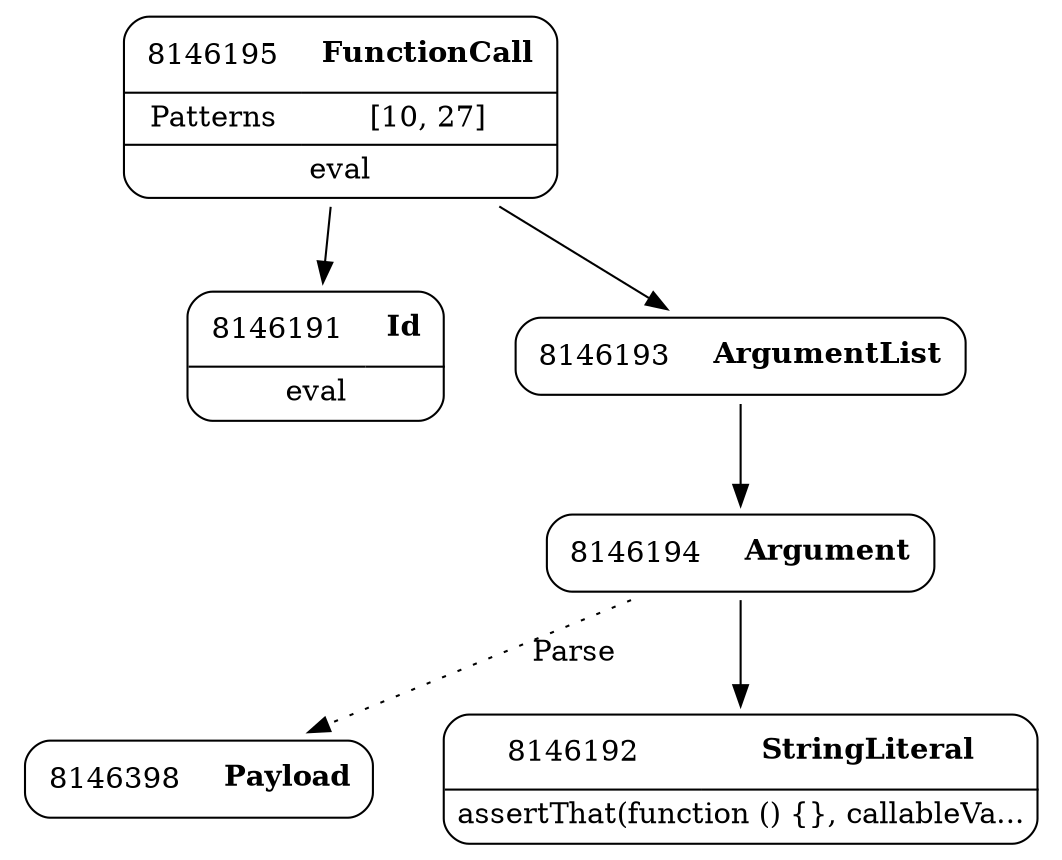 digraph ast {
node [shape=none];
8146398 [label=<<TABLE border='1' cellspacing='0' cellpadding='10' style='rounded' ><TR><TD border='0'>8146398</TD><TD border='0'><B>Payload</B></TD></TR></TABLE>>];
8146191 [label=<<TABLE border='1' cellspacing='0' cellpadding='10' style='rounded' ><TR><TD border='0'>8146191</TD><TD border='0'><B>Id</B></TD></TR><HR/><TR><TD border='0' cellpadding='5' colspan='2'>eval</TD></TR></TABLE>>];
8146192 [label=<<TABLE border='1' cellspacing='0' cellpadding='10' style='rounded' ><TR><TD border='0'>8146192</TD><TD border='0'><B>StringLiteral</B></TD></TR><HR/><TR><TD border='0' cellpadding='5' colspan='2'>assertThat(function () {}, callableVa...</TD></TR></TABLE>>];
8146193 [label=<<TABLE border='1' cellspacing='0' cellpadding='10' style='rounded' ><TR><TD border='0'>8146193</TD><TD border='0'><B>ArgumentList</B></TD></TR></TABLE>>];
8146193 -> 8146194 [weight=2];
8146194 [label=<<TABLE border='1' cellspacing='0' cellpadding='10' style='rounded' ><TR><TD border='0'>8146194</TD><TD border='0'><B>Argument</B></TD></TR></TABLE>>];
8146194 -> 8146192 [weight=2];
8146194 -> 8146398 [style=dotted,label=Parse];
8146195 [label=<<TABLE border='1' cellspacing='0' cellpadding='10' style='rounded' ><TR><TD border='0'>8146195</TD><TD border='0'><B>FunctionCall</B></TD></TR><HR/><TR><TD border='0' cellpadding='5'>Patterns</TD><TD border='0' cellpadding='5'>[10, 27]</TD></TR><HR/><TR><TD border='0' cellpadding='5' colspan='2'>eval</TD></TR></TABLE>>];
8146195 -> 8146191 [weight=2];
8146195 -> 8146193 [weight=2];
}
